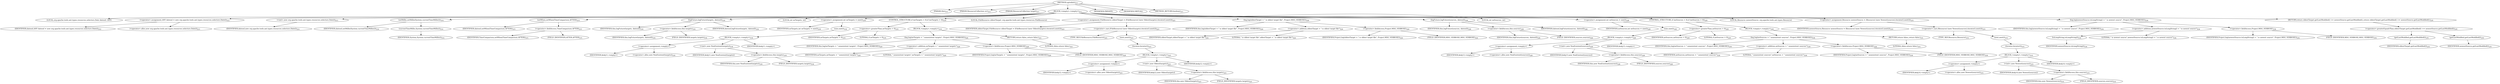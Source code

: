 digraph "uptodate" {  
"397" [label = <(METHOD,uptodate)<SUB>211</SUB>> ]
"55" [label = <(PARAM,this)<SUB>211</SUB>> ]
"398" [label = <(PARAM,ResourceCollection src)<SUB>211</SUB>> ]
"399" [label = <(PARAM,ResourceCollection target)<SUB>211</SUB>> ]
"400" [label = <(BLOCK,&lt;empty&gt;,&lt;empty&gt;)<SUB>211</SUB>> ]
"53" [label = <(LOCAL,org.apache.tools.ant.types.resources.selectors.Date datesel: ANY)> ]
"401" [label = <(&lt;operator&gt;.assignment,ANY datesel = new org.apache.tools.ant.types.resources.selectors.Date())<SUB>212</SUB>> ]
"402" [label = <(IDENTIFIER,datesel,ANY datesel = new org.apache.tools.ant.types.resources.selectors.Date())<SUB>212</SUB>> ]
"403" [label = <(&lt;operator&gt;.alloc,new org.apache.tools.ant.types.resources.selectors.Date())<SUB>213</SUB>> ]
"404" [label = <(&lt;init&gt;,new org.apache.tools.ant.types.resources.selectors.Date())<SUB>213</SUB>> ]
"52" [label = <(IDENTIFIER,datesel,new org.apache.tools.ant.types.resources.selectors.Date())<SUB>212</SUB>> ]
"405" [label = <(setMillis,setMillis(System.currentTimeMillis()))<SUB>214</SUB>> ]
"406" [label = <(IDENTIFIER,datesel,setMillis(System.currentTimeMillis()))<SUB>214</SUB>> ]
"407" [label = <(currentTimeMillis,System.currentTimeMillis())<SUB>214</SUB>> ]
"408" [label = <(IDENTIFIER,System,System.currentTimeMillis())<SUB>214</SUB>> ]
"409" [label = <(setWhen,setWhen(TimeComparison.AFTER))<SUB>215</SUB>> ]
"410" [label = <(IDENTIFIER,datesel,setWhen(TimeComparison.AFTER))<SUB>215</SUB>> ]
"411" [label = <(&lt;operator&gt;.fieldAccess,TimeComparison.AFTER)<SUB>215</SUB>> ]
"412" [label = <(IDENTIFIER,TimeComparison,setWhen(TimeComparison.AFTER))<SUB>215</SUB>> ]
"413" [label = <(FIELD_IDENTIFIER,AFTER,AFTER)<SUB>215</SUB>> ]
"414" [label = <(logFuture,logFuture(targets, datesel))<SUB>216</SUB>> ]
"54" [label = <(IDENTIFIER,this,logFuture(targets, datesel))<SUB>216</SUB>> ]
"415" [label = <(&lt;operator&gt;.fieldAccess,this.targets)<SUB>216</SUB>> ]
"416" [label = <(IDENTIFIER,this,logFuture(targets, datesel))<SUB>216</SUB>> ]
"417" [label = <(FIELD_IDENTIFIER,targets,targets)<SUB>216</SUB>> ]
"418" [label = <(IDENTIFIER,datesel,logFuture(targets, datesel))<SUB>216</SUB>> ]
"419" [label = <(LOCAL,int neTargets: int)> ]
"420" [label = <(&lt;operator&gt;.assignment,int neTargets = size())<SUB>218</SUB>> ]
"421" [label = <(IDENTIFIER,neTargets,int neTargets = size())<SUB>218</SUB>> ]
"422" [label = <(size,size())<SUB>218</SUB>> ]
"423" [label = <(BLOCK,&lt;empty&gt;,&lt;empty&gt;)<SUB>218</SUB>> ]
"424" [label = <(&lt;operator&gt;.assignment,&lt;empty&gt;)> ]
"425" [label = <(IDENTIFIER,$obj11,&lt;empty&gt;)> ]
"426" [label = <(&lt;operator&gt;.alloc,new NonExistent(targets))<SUB>218</SUB>> ]
"427" [label = <(&lt;init&gt;,new NonExistent(targets))<SUB>218</SUB>> ]
"428" [label = <(IDENTIFIER,$obj11,new NonExistent(targets))> ]
"429" [label = <(&lt;operator&gt;.fieldAccess,this.targets)<SUB>218</SUB>> ]
"430" [label = <(IDENTIFIER,this,new NonExistent(targets))<SUB>218</SUB>> ]
"431" [label = <(FIELD_IDENTIFIER,targets,targets)<SUB>218</SUB>> ]
"432" [label = <(IDENTIFIER,$obj11,&lt;empty&gt;)> ]
"433" [label = <(CONTROL_STRUCTURE,if (neTargets &gt; 0),if (neTargets &gt; 0))<SUB>219</SUB>> ]
"434" [label = <(&lt;operator&gt;.greaterThan,neTargets &gt; 0)<SUB>219</SUB>> ]
"435" [label = <(IDENTIFIER,neTargets,neTargets &gt; 0)<SUB>219</SUB>> ]
"436" [label = <(LITERAL,0,neTargets &gt; 0)<SUB>219</SUB>> ]
"437" [label = <(BLOCK,&lt;empty&gt;,&lt;empty&gt;)<SUB>219</SUB>> ]
"438" [label = <(log,log(neTargets + &quot; nonexistent targets&quot;, Project.MSG_VERBOSE))<SUB>220</SUB>> ]
"56" [label = <(IDENTIFIER,this,log(neTargets + &quot; nonexistent targets&quot;, Project.MSG_VERBOSE))<SUB>220</SUB>> ]
"439" [label = <(&lt;operator&gt;.addition,neTargets + &quot; nonexistent targets&quot;)<SUB>220</SUB>> ]
"440" [label = <(IDENTIFIER,neTargets,neTargets + &quot; nonexistent targets&quot;)<SUB>220</SUB>> ]
"441" [label = <(LITERAL,&quot; nonexistent targets&quot;,neTargets + &quot; nonexistent targets&quot;)<SUB>220</SUB>> ]
"442" [label = <(&lt;operator&gt;.fieldAccess,Project.MSG_VERBOSE)<SUB>220</SUB>> ]
"443" [label = <(IDENTIFIER,Project,log(neTargets + &quot; nonexistent targets&quot;, Project.MSG_VERBOSE))<SUB>220</SUB>> ]
"444" [label = <(FIELD_IDENTIFIER,MSG_VERBOSE,MSG_VERBOSE)<SUB>220</SUB>> ]
"445" [label = <(RETURN,return false;,return false;)<SUB>221</SUB>> ]
"446" [label = <(LITERAL,false,return false;)<SUB>221</SUB>> ]
"447" [label = <(LOCAL,FileResource oldestTarget: org.apache.tools.ant.types.resources.FileResource)> ]
"448" [label = <(&lt;operator&gt;.assignment,FileResource oldestTarget = (FileResource) (new Oldest(targets).iterator().next()))<SUB>223</SUB>> ]
"449" [label = <(IDENTIFIER,oldestTarget,FileResource oldestTarget = (FileResource) (new Oldest(targets).iterator().next()))<SUB>223</SUB>> ]
"450" [label = <(&lt;operator&gt;.cast,(FileResource) (new Oldest(targets).iterator().next()))<SUB>223</SUB>> ]
"451" [label = <(TYPE_REF,FileResource,FileResource)<SUB>223</SUB>> ]
"452" [label = <(next,next())<SUB>223</SUB>> ]
"453" [label = <(iterator,iterator())<SUB>223</SUB>> ]
"454" [label = <(BLOCK,&lt;empty&gt;,&lt;empty&gt;)<SUB>223</SUB>> ]
"455" [label = <(&lt;operator&gt;.assignment,&lt;empty&gt;)> ]
"456" [label = <(IDENTIFIER,$obj12,&lt;empty&gt;)> ]
"457" [label = <(&lt;operator&gt;.alloc,new Oldest(targets))<SUB>223</SUB>> ]
"458" [label = <(&lt;init&gt;,new Oldest(targets))<SUB>223</SUB>> ]
"459" [label = <(IDENTIFIER,$obj12,new Oldest(targets))> ]
"460" [label = <(&lt;operator&gt;.fieldAccess,this.targets)<SUB>223</SUB>> ]
"461" [label = <(IDENTIFIER,this,new Oldest(targets))<SUB>223</SUB>> ]
"462" [label = <(FIELD_IDENTIFIER,targets,targets)<SUB>223</SUB>> ]
"463" [label = <(IDENTIFIER,$obj12,&lt;empty&gt;)> ]
"464" [label = <(log,log(oldestTarget + &quot; is oldest target file&quot;, Project.MSG_VERBOSE))<SUB>224</SUB>> ]
"57" [label = <(IDENTIFIER,this,log(oldestTarget + &quot; is oldest target file&quot;, Project.MSG_VERBOSE))<SUB>224</SUB>> ]
"465" [label = <(&lt;operator&gt;.addition,oldestTarget + &quot; is oldest target file&quot;)<SUB>224</SUB>> ]
"466" [label = <(IDENTIFIER,oldestTarget,oldestTarget + &quot; is oldest target file&quot;)<SUB>224</SUB>> ]
"467" [label = <(LITERAL,&quot; is oldest target file&quot;,oldestTarget + &quot; is oldest target file&quot;)<SUB>224</SUB>> ]
"468" [label = <(&lt;operator&gt;.fieldAccess,Project.MSG_VERBOSE)<SUB>224</SUB>> ]
"469" [label = <(IDENTIFIER,Project,log(oldestTarget + &quot; is oldest target file&quot;, Project.MSG_VERBOSE))<SUB>224</SUB>> ]
"470" [label = <(FIELD_IDENTIFIER,MSG_VERBOSE,MSG_VERBOSE)<SUB>224</SUB>> ]
"471" [label = <(logFuture,logFuture(sources, datesel))<SUB>226</SUB>> ]
"58" [label = <(IDENTIFIER,this,logFuture(sources, datesel))<SUB>226</SUB>> ]
"472" [label = <(&lt;operator&gt;.fieldAccess,this.sources)<SUB>226</SUB>> ]
"473" [label = <(IDENTIFIER,this,logFuture(sources, datesel))<SUB>226</SUB>> ]
"474" [label = <(FIELD_IDENTIFIER,sources,sources)<SUB>226</SUB>> ]
"475" [label = <(IDENTIFIER,datesel,logFuture(sources, datesel))<SUB>226</SUB>> ]
"476" [label = <(LOCAL,int neSources: int)> ]
"477" [label = <(&lt;operator&gt;.assignment,int neSources = size())<SUB>228</SUB>> ]
"478" [label = <(IDENTIFIER,neSources,int neSources = size())<SUB>228</SUB>> ]
"479" [label = <(size,size())<SUB>228</SUB>> ]
"480" [label = <(BLOCK,&lt;empty&gt;,&lt;empty&gt;)<SUB>228</SUB>> ]
"481" [label = <(&lt;operator&gt;.assignment,&lt;empty&gt;)> ]
"482" [label = <(IDENTIFIER,$obj13,&lt;empty&gt;)> ]
"483" [label = <(&lt;operator&gt;.alloc,new NonExistent(sources))<SUB>228</SUB>> ]
"484" [label = <(&lt;init&gt;,new NonExistent(sources))<SUB>228</SUB>> ]
"485" [label = <(IDENTIFIER,$obj13,new NonExistent(sources))> ]
"486" [label = <(&lt;operator&gt;.fieldAccess,this.sources)<SUB>228</SUB>> ]
"487" [label = <(IDENTIFIER,this,new NonExistent(sources))<SUB>228</SUB>> ]
"488" [label = <(FIELD_IDENTIFIER,sources,sources)<SUB>228</SUB>> ]
"489" [label = <(IDENTIFIER,$obj13,&lt;empty&gt;)> ]
"490" [label = <(CONTROL_STRUCTURE,if (neSources &gt; 0),if (neSources &gt; 0))<SUB>229</SUB>> ]
"491" [label = <(&lt;operator&gt;.greaterThan,neSources &gt; 0)<SUB>229</SUB>> ]
"492" [label = <(IDENTIFIER,neSources,neSources &gt; 0)<SUB>229</SUB>> ]
"493" [label = <(LITERAL,0,neSources &gt; 0)<SUB>229</SUB>> ]
"494" [label = <(BLOCK,&lt;empty&gt;,&lt;empty&gt;)<SUB>229</SUB>> ]
"495" [label = <(log,log(neSources + &quot; nonexistent sources&quot;, Project.MSG_VERBOSE))<SUB>230</SUB>> ]
"59" [label = <(IDENTIFIER,this,log(neSources + &quot; nonexistent sources&quot;, Project.MSG_VERBOSE))<SUB>230</SUB>> ]
"496" [label = <(&lt;operator&gt;.addition,neSources + &quot; nonexistent sources&quot;)<SUB>230</SUB>> ]
"497" [label = <(IDENTIFIER,neSources,neSources + &quot; nonexistent sources&quot;)<SUB>230</SUB>> ]
"498" [label = <(LITERAL,&quot; nonexistent sources&quot;,neSources + &quot; nonexistent sources&quot;)<SUB>230</SUB>> ]
"499" [label = <(&lt;operator&gt;.fieldAccess,Project.MSG_VERBOSE)<SUB>230</SUB>> ]
"500" [label = <(IDENTIFIER,Project,log(neSources + &quot; nonexistent sources&quot;, Project.MSG_VERBOSE))<SUB>230</SUB>> ]
"501" [label = <(FIELD_IDENTIFIER,MSG_VERBOSE,MSG_VERBOSE)<SUB>230</SUB>> ]
"502" [label = <(RETURN,return false;,return false;)<SUB>231</SUB>> ]
"503" [label = <(LITERAL,false,return false;)<SUB>231</SUB>> ]
"504" [label = <(LOCAL,Resource newestSource: org.apache.tools.ant.types.Resource)> ]
"505" [label = <(&lt;operator&gt;.assignment,Resource newestSource = (Resource) (new Newest(sources).iterator().next()))<SUB>233</SUB>> ]
"506" [label = <(IDENTIFIER,newestSource,Resource newestSource = (Resource) (new Newest(sources).iterator().next()))<SUB>233</SUB>> ]
"507" [label = <(&lt;operator&gt;.cast,(Resource) (new Newest(sources).iterator().next()))<SUB>233</SUB>> ]
"508" [label = <(TYPE_REF,Resource,Resource)<SUB>233</SUB>> ]
"509" [label = <(next,next())<SUB>233</SUB>> ]
"510" [label = <(iterator,iterator())<SUB>233</SUB>> ]
"511" [label = <(BLOCK,&lt;empty&gt;,&lt;empty&gt;)<SUB>233</SUB>> ]
"512" [label = <(&lt;operator&gt;.assignment,&lt;empty&gt;)> ]
"513" [label = <(IDENTIFIER,$obj14,&lt;empty&gt;)> ]
"514" [label = <(&lt;operator&gt;.alloc,new Newest(sources))<SUB>233</SUB>> ]
"515" [label = <(&lt;init&gt;,new Newest(sources))<SUB>233</SUB>> ]
"516" [label = <(IDENTIFIER,$obj14,new Newest(sources))> ]
"517" [label = <(&lt;operator&gt;.fieldAccess,this.sources)<SUB>233</SUB>> ]
"518" [label = <(IDENTIFIER,this,new Newest(sources))<SUB>233</SUB>> ]
"519" [label = <(FIELD_IDENTIFIER,sources,sources)<SUB>233</SUB>> ]
"520" [label = <(IDENTIFIER,$obj14,&lt;empty&gt;)> ]
"521" [label = <(log,log(newestSource.toLongString() + &quot; is newest source&quot;, Project.MSG_VERBOSE))<SUB>234</SUB>> ]
"60" [label = <(IDENTIFIER,this,log(newestSource.toLongString() + &quot; is newest source&quot;, Project.MSG_VERBOSE))<SUB>234</SUB>> ]
"522" [label = <(&lt;operator&gt;.addition,newestSource.toLongString() + &quot; is newest source&quot;)<SUB>234</SUB>> ]
"523" [label = <(toLongString,toLongString())<SUB>234</SUB>> ]
"524" [label = <(IDENTIFIER,newestSource,toLongString())<SUB>234</SUB>> ]
"525" [label = <(LITERAL,&quot; is newest source&quot;,newestSource.toLongString() + &quot; is newest source&quot;)<SUB>234</SUB>> ]
"526" [label = <(&lt;operator&gt;.fieldAccess,Project.MSG_VERBOSE)<SUB>234</SUB>> ]
"527" [label = <(IDENTIFIER,Project,log(newestSource.toLongString() + &quot; is newest source&quot;, Project.MSG_VERBOSE))<SUB>234</SUB>> ]
"528" [label = <(FIELD_IDENTIFIER,MSG_VERBOSE,MSG_VERBOSE)<SUB>234</SUB>> ]
"529" [label = <(RETURN,return oldestTarget.getLastModified() &gt;= newestSource.getLastModified();,return oldestTarget.getLastModified() &gt;= newestSource.getLastModified();)<SUB>235</SUB>> ]
"530" [label = <(&lt;operator&gt;.greaterEqualsThan,oldestTarget.getLastModified() &gt;= newestSource.getLastModified())<SUB>235</SUB>> ]
"531" [label = <(getLastModified,getLastModified())<SUB>235</SUB>> ]
"532" [label = <(IDENTIFIER,oldestTarget,getLastModified())<SUB>235</SUB>> ]
"533" [label = <(getLastModified,getLastModified())<SUB>235</SUB>> ]
"534" [label = <(IDENTIFIER,newestSource,getLastModified())<SUB>235</SUB>> ]
"535" [label = <(MODIFIER,PRIVATE)> ]
"536" [label = <(MODIFIER,VIRTUAL)> ]
"537" [label = <(METHOD_RETURN,boolean)<SUB>211</SUB>> ]
  "397" -> "55" 
  "397" -> "398" 
  "397" -> "399" 
  "397" -> "400" 
  "397" -> "535" 
  "397" -> "536" 
  "397" -> "537" 
  "400" -> "53" 
  "400" -> "401" 
  "400" -> "404" 
  "400" -> "405" 
  "400" -> "409" 
  "400" -> "414" 
  "400" -> "419" 
  "400" -> "420" 
  "400" -> "433" 
  "400" -> "447" 
  "400" -> "448" 
  "400" -> "464" 
  "400" -> "471" 
  "400" -> "476" 
  "400" -> "477" 
  "400" -> "490" 
  "400" -> "504" 
  "400" -> "505" 
  "400" -> "521" 
  "400" -> "529" 
  "401" -> "402" 
  "401" -> "403" 
  "404" -> "52" 
  "405" -> "406" 
  "405" -> "407" 
  "407" -> "408" 
  "409" -> "410" 
  "409" -> "411" 
  "411" -> "412" 
  "411" -> "413" 
  "414" -> "54" 
  "414" -> "415" 
  "414" -> "418" 
  "415" -> "416" 
  "415" -> "417" 
  "420" -> "421" 
  "420" -> "422" 
  "422" -> "423" 
  "423" -> "424" 
  "423" -> "427" 
  "423" -> "432" 
  "424" -> "425" 
  "424" -> "426" 
  "427" -> "428" 
  "427" -> "429" 
  "429" -> "430" 
  "429" -> "431" 
  "433" -> "434" 
  "433" -> "437" 
  "434" -> "435" 
  "434" -> "436" 
  "437" -> "438" 
  "437" -> "445" 
  "438" -> "56" 
  "438" -> "439" 
  "438" -> "442" 
  "439" -> "440" 
  "439" -> "441" 
  "442" -> "443" 
  "442" -> "444" 
  "445" -> "446" 
  "448" -> "449" 
  "448" -> "450" 
  "450" -> "451" 
  "450" -> "452" 
  "452" -> "453" 
  "453" -> "454" 
  "454" -> "455" 
  "454" -> "458" 
  "454" -> "463" 
  "455" -> "456" 
  "455" -> "457" 
  "458" -> "459" 
  "458" -> "460" 
  "460" -> "461" 
  "460" -> "462" 
  "464" -> "57" 
  "464" -> "465" 
  "464" -> "468" 
  "465" -> "466" 
  "465" -> "467" 
  "468" -> "469" 
  "468" -> "470" 
  "471" -> "58" 
  "471" -> "472" 
  "471" -> "475" 
  "472" -> "473" 
  "472" -> "474" 
  "477" -> "478" 
  "477" -> "479" 
  "479" -> "480" 
  "480" -> "481" 
  "480" -> "484" 
  "480" -> "489" 
  "481" -> "482" 
  "481" -> "483" 
  "484" -> "485" 
  "484" -> "486" 
  "486" -> "487" 
  "486" -> "488" 
  "490" -> "491" 
  "490" -> "494" 
  "491" -> "492" 
  "491" -> "493" 
  "494" -> "495" 
  "494" -> "502" 
  "495" -> "59" 
  "495" -> "496" 
  "495" -> "499" 
  "496" -> "497" 
  "496" -> "498" 
  "499" -> "500" 
  "499" -> "501" 
  "502" -> "503" 
  "505" -> "506" 
  "505" -> "507" 
  "507" -> "508" 
  "507" -> "509" 
  "509" -> "510" 
  "510" -> "511" 
  "511" -> "512" 
  "511" -> "515" 
  "511" -> "520" 
  "512" -> "513" 
  "512" -> "514" 
  "515" -> "516" 
  "515" -> "517" 
  "517" -> "518" 
  "517" -> "519" 
  "521" -> "60" 
  "521" -> "522" 
  "521" -> "526" 
  "522" -> "523" 
  "522" -> "525" 
  "523" -> "524" 
  "526" -> "527" 
  "526" -> "528" 
  "529" -> "530" 
  "530" -> "531" 
  "530" -> "533" 
  "531" -> "532" 
  "533" -> "534" 
}
